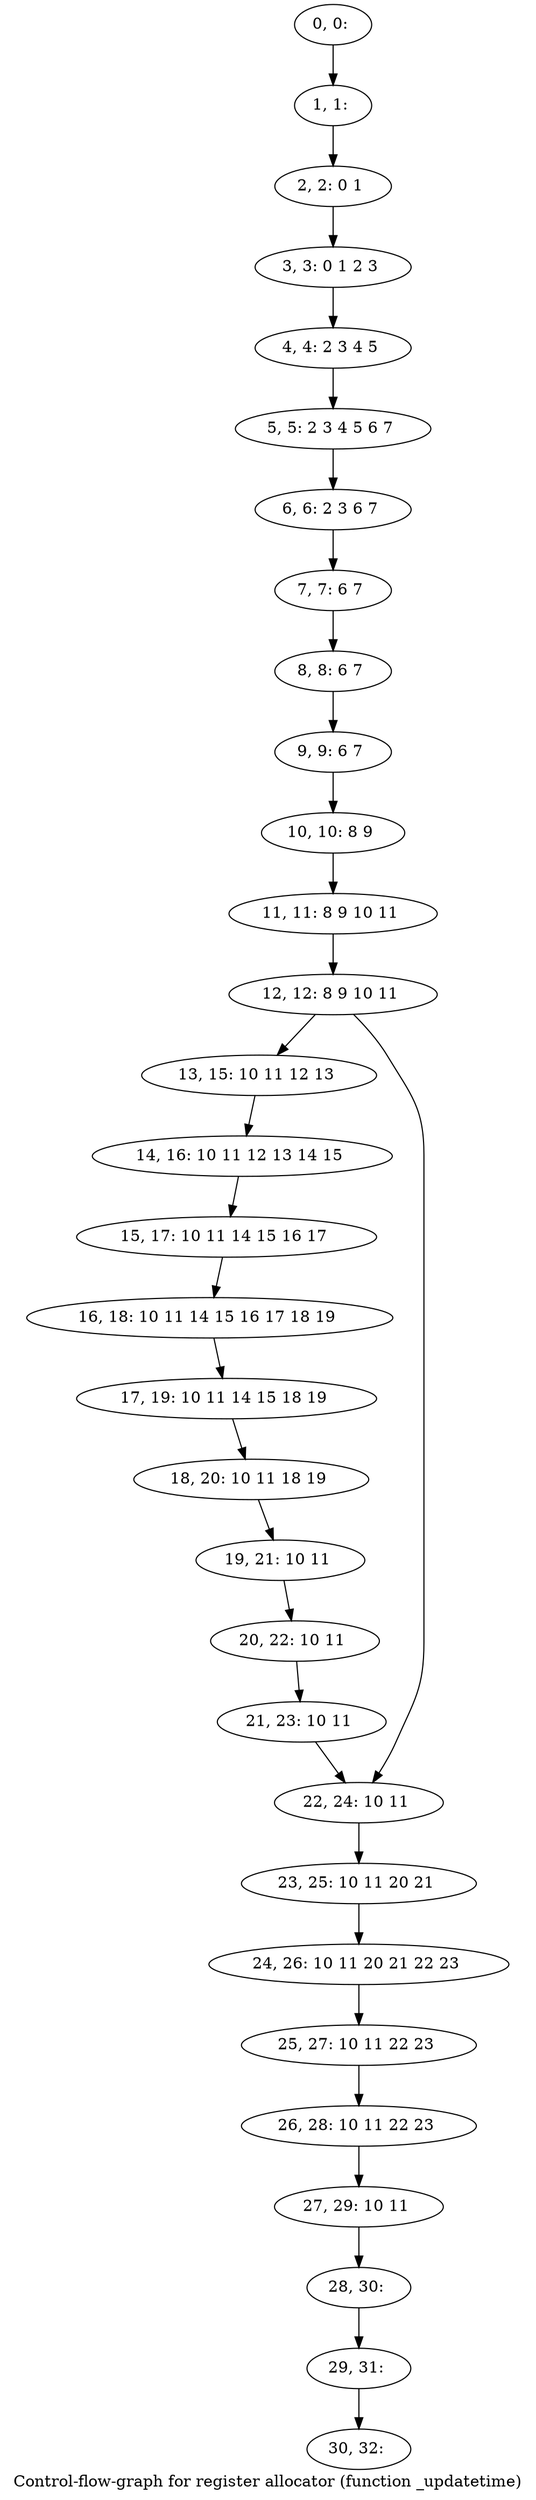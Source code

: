 digraph G {
graph [label="Control-flow-graph for register allocator (function _updatetime)"]
0[label="0, 0: "];
1[label="1, 1: "];
2[label="2, 2: 0 1 "];
3[label="3, 3: 0 1 2 3 "];
4[label="4, 4: 2 3 4 5 "];
5[label="5, 5: 2 3 4 5 6 7 "];
6[label="6, 6: 2 3 6 7 "];
7[label="7, 7: 6 7 "];
8[label="8, 8: 6 7 "];
9[label="9, 9: 6 7 "];
10[label="10, 10: 8 9 "];
11[label="11, 11: 8 9 10 11 "];
12[label="12, 12: 8 9 10 11 "];
13[label="13, 15: 10 11 12 13 "];
14[label="14, 16: 10 11 12 13 14 15 "];
15[label="15, 17: 10 11 14 15 16 17 "];
16[label="16, 18: 10 11 14 15 16 17 18 19 "];
17[label="17, 19: 10 11 14 15 18 19 "];
18[label="18, 20: 10 11 18 19 "];
19[label="19, 21: 10 11 "];
20[label="20, 22: 10 11 "];
21[label="21, 23: 10 11 "];
22[label="22, 24: 10 11 "];
23[label="23, 25: 10 11 20 21 "];
24[label="24, 26: 10 11 20 21 22 23 "];
25[label="25, 27: 10 11 22 23 "];
26[label="26, 28: 10 11 22 23 "];
27[label="27, 29: 10 11 "];
28[label="28, 30: "];
29[label="29, 31: "];
30[label="30, 32: "];
0->1 ;
1->2 ;
2->3 ;
3->4 ;
4->5 ;
5->6 ;
6->7 ;
7->8 ;
8->9 ;
9->10 ;
10->11 ;
11->12 ;
12->13 ;
12->22 ;
13->14 ;
14->15 ;
15->16 ;
16->17 ;
17->18 ;
18->19 ;
19->20 ;
20->21 ;
21->22 ;
22->23 ;
23->24 ;
24->25 ;
25->26 ;
26->27 ;
27->28 ;
28->29 ;
29->30 ;
}
